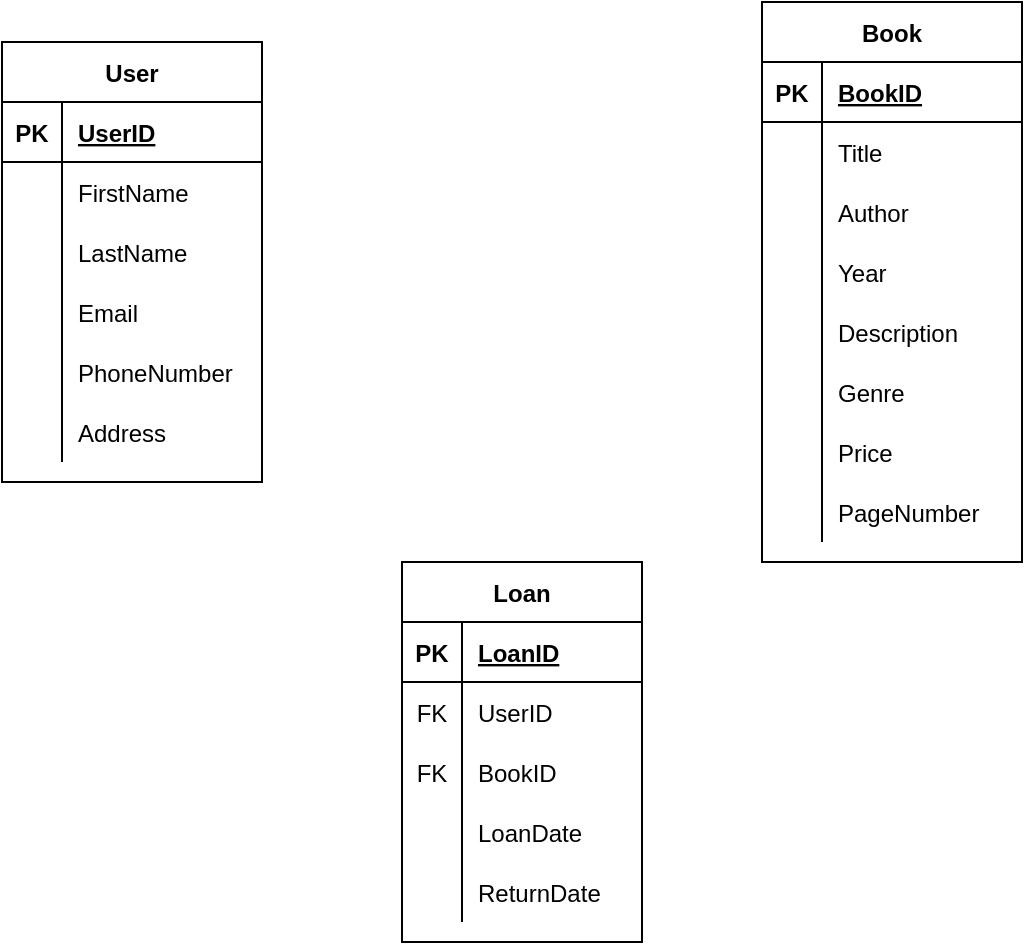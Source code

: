 <mxfile version="15.2.4" type="github">
  <diagram id="R2lEEEUBdFMjLlhIrx00" name="Page-1">
    <mxGraphModel dx="782" dy="738" grid="1" gridSize="10" guides="1" tooltips="1" connect="1" arrows="1" fold="1" page="1" pageScale="1" pageWidth="850" pageHeight="1100" math="0" shadow="0" extFonts="Permanent Marker^https://fonts.googleapis.com/css?family=Permanent+Marker">
      <root>
        <mxCell id="0" />
        <mxCell id="1" parent="0" />
        <mxCell id="rRM4tzhFzR8lKg1zkFQO-1" value="User" style="shape=table;startSize=30;container=1;collapsible=1;childLayout=tableLayout;fixedRows=1;rowLines=0;fontStyle=1;align=center;resizeLast=1;" vertex="1" parent="1">
          <mxGeometry x="30" y="50" width="130" height="220" as="geometry" />
        </mxCell>
        <mxCell id="rRM4tzhFzR8lKg1zkFQO-2" value="" style="shape=partialRectangle;collapsible=0;dropTarget=0;pointerEvents=0;fillColor=none;top=0;left=0;bottom=1;right=0;points=[[0,0.5],[1,0.5]];portConstraint=eastwest;" vertex="1" parent="rRM4tzhFzR8lKg1zkFQO-1">
          <mxGeometry y="30" width="130" height="30" as="geometry" />
        </mxCell>
        <mxCell id="rRM4tzhFzR8lKg1zkFQO-3" value="PK" style="shape=partialRectangle;connectable=0;fillColor=none;top=0;left=0;bottom=0;right=0;fontStyle=1;overflow=hidden;" vertex="1" parent="rRM4tzhFzR8lKg1zkFQO-2">
          <mxGeometry width="30" height="30" as="geometry" />
        </mxCell>
        <mxCell id="rRM4tzhFzR8lKg1zkFQO-4" value="UserID" style="shape=partialRectangle;connectable=0;fillColor=none;top=0;left=0;bottom=0;right=0;align=left;spacingLeft=6;fontStyle=5;overflow=hidden;" vertex="1" parent="rRM4tzhFzR8lKg1zkFQO-2">
          <mxGeometry x="30" width="100" height="30" as="geometry" />
        </mxCell>
        <mxCell id="rRM4tzhFzR8lKg1zkFQO-5" value="" style="shape=partialRectangle;collapsible=0;dropTarget=0;pointerEvents=0;fillColor=none;top=0;left=0;bottom=0;right=0;points=[[0,0.5],[1,0.5]];portConstraint=eastwest;" vertex="1" parent="rRM4tzhFzR8lKg1zkFQO-1">
          <mxGeometry y="60" width="130" height="30" as="geometry" />
        </mxCell>
        <mxCell id="rRM4tzhFzR8lKg1zkFQO-6" value="" style="shape=partialRectangle;connectable=0;fillColor=none;top=0;left=0;bottom=0;right=0;editable=1;overflow=hidden;" vertex="1" parent="rRM4tzhFzR8lKg1zkFQO-5">
          <mxGeometry width="30" height="30" as="geometry" />
        </mxCell>
        <mxCell id="rRM4tzhFzR8lKg1zkFQO-7" value="FirstName" style="shape=partialRectangle;connectable=0;fillColor=none;top=0;left=0;bottom=0;right=0;align=left;spacingLeft=6;overflow=hidden;" vertex="1" parent="rRM4tzhFzR8lKg1zkFQO-5">
          <mxGeometry x="30" width="100" height="30" as="geometry" />
        </mxCell>
        <mxCell id="rRM4tzhFzR8lKg1zkFQO-8" value="" style="shape=partialRectangle;collapsible=0;dropTarget=0;pointerEvents=0;fillColor=none;top=0;left=0;bottom=0;right=0;points=[[0,0.5],[1,0.5]];portConstraint=eastwest;" vertex="1" parent="rRM4tzhFzR8lKg1zkFQO-1">
          <mxGeometry y="90" width="130" height="30" as="geometry" />
        </mxCell>
        <mxCell id="rRM4tzhFzR8lKg1zkFQO-9" value="" style="shape=partialRectangle;connectable=0;fillColor=none;top=0;left=0;bottom=0;right=0;editable=1;overflow=hidden;" vertex="1" parent="rRM4tzhFzR8lKg1zkFQO-8">
          <mxGeometry width="30" height="30" as="geometry" />
        </mxCell>
        <mxCell id="rRM4tzhFzR8lKg1zkFQO-10" value="LastName" style="shape=partialRectangle;connectable=0;fillColor=none;top=0;left=0;bottom=0;right=0;align=left;spacingLeft=6;overflow=hidden;" vertex="1" parent="rRM4tzhFzR8lKg1zkFQO-8">
          <mxGeometry x="30" width="100" height="30" as="geometry" />
        </mxCell>
        <mxCell id="rRM4tzhFzR8lKg1zkFQO-11" value="" style="shape=partialRectangle;collapsible=0;dropTarget=0;pointerEvents=0;fillColor=none;top=0;left=0;bottom=0;right=0;points=[[0,0.5],[1,0.5]];portConstraint=eastwest;" vertex="1" parent="rRM4tzhFzR8lKg1zkFQO-1">
          <mxGeometry y="120" width="130" height="30" as="geometry" />
        </mxCell>
        <mxCell id="rRM4tzhFzR8lKg1zkFQO-12" value="" style="shape=partialRectangle;connectable=0;fillColor=none;top=0;left=0;bottom=0;right=0;editable=1;overflow=hidden;" vertex="1" parent="rRM4tzhFzR8lKg1zkFQO-11">
          <mxGeometry width="30" height="30" as="geometry" />
        </mxCell>
        <mxCell id="rRM4tzhFzR8lKg1zkFQO-13" value="Email" style="shape=partialRectangle;connectable=0;fillColor=none;top=0;left=0;bottom=0;right=0;align=left;spacingLeft=6;overflow=hidden;" vertex="1" parent="rRM4tzhFzR8lKg1zkFQO-11">
          <mxGeometry x="30" width="100" height="30" as="geometry" />
        </mxCell>
        <mxCell id="rRM4tzhFzR8lKg1zkFQO-14" style="shape=partialRectangle;collapsible=0;dropTarget=0;pointerEvents=0;fillColor=none;top=0;left=0;bottom=0;right=0;points=[[0,0.5],[1,0.5]];portConstraint=eastwest;" vertex="1" parent="rRM4tzhFzR8lKg1zkFQO-1">
          <mxGeometry y="150" width="130" height="30" as="geometry" />
        </mxCell>
        <mxCell id="rRM4tzhFzR8lKg1zkFQO-15" style="shape=partialRectangle;connectable=0;fillColor=none;top=0;left=0;bottom=0;right=0;editable=1;overflow=hidden;" vertex="1" parent="rRM4tzhFzR8lKg1zkFQO-14">
          <mxGeometry width="30" height="30" as="geometry" />
        </mxCell>
        <mxCell id="rRM4tzhFzR8lKg1zkFQO-16" value="PhoneNumber    " style="shape=partialRectangle;connectable=0;fillColor=none;top=0;left=0;bottom=0;right=0;align=left;spacingLeft=6;overflow=hidden;" vertex="1" parent="rRM4tzhFzR8lKg1zkFQO-14">
          <mxGeometry x="30" width="100" height="30" as="geometry" />
        </mxCell>
        <mxCell id="rRM4tzhFzR8lKg1zkFQO-17" style="shape=partialRectangle;collapsible=0;dropTarget=0;pointerEvents=0;fillColor=none;top=0;left=0;bottom=0;right=0;points=[[0,0.5],[1,0.5]];portConstraint=eastwest;" vertex="1" parent="rRM4tzhFzR8lKg1zkFQO-1">
          <mxGeometry y="180" width="130" height="30" as="geometry" />
        </mxCell>
        <mxCell id="rRM4tzhFzR8lKg1zkFQO-18" style="shape=partialRectangle;connectable=0;fillColor=none;top=0;left=0;bottom=0;right=0;editable=1;overflow=hidden;" vertex="1" parent="rRM4tzhFzR8lKg1zkFQO-17">
          <mxGeometry width="30" height="30" as="geometry" />
        </mxCell>
        <mxCell id="rRM4tzhFzR8lKg1zkFQO-19" value="Address" style="shape=partialRectangle;connectable=0;fillColor=none;top=0;left=0;bottom=0;right=0;align=left;spacingLeft=6;overflow=hidden;" vertex="1" parent="rRM4tzhFzR8lKg1zkFQO-17">
          <mxGeometry x="30" width="100" height="30" as="geometry" />
        </mxCell>
        <mxCell id="rRM4tzhFzR8lKg1zkFQO-20" value="Loan" style="shape=table;startSize=30;container=1;collapsible=1;childLayout=tableLayout;fixedRows=1;rowLines=0;fontStyle=1;align=center;resizeLast=1;" vertex="1" parent="1">
          <mxGeometry x="230" y="310" width="120" height="190" as="geometry" />
        </mxCell>
        <mxCell id="rRM4tzhFzR8lKg1zkFQO-21" value="" style="shape=partialRectangle;collapsible=0;dropTarget=0;pointerEvents=0;fillColor=none;top=0;left=0;bottom=1;right=0;points=[[0,0.5],[1,0.5]];portConstraint=eastwest;" vertex="1" parent="rRM4tzhFzR8lKg1zkFQO-20">
          <mxGeometry y="30" width="120" height="30" as="geometry" />
        </mxCell>
        <mxCell id="rRM4tzhFzR8lKg1zkFQO-22" value="PK" style="shape=partialRectangle;connectable=0;fillColor=none;top=0;left=0;bottom=0;right=0;fontStyle=1;overflow=hidden;" vertex="1" parent="rRM4tzhFzR8lKg1zkFQO-21">
          <mxGeometry width="30" height="30" as="geometry" />
        </mxCell>
        <mxCell id="rRM4tzhFzR8lKg1zkFQO-23" value="LoanID" style="shape=partialRectangle;connectable=0;fillColor=none;top=0;left=0;bottom=0;right=0;align=left;spacingLeft=6;fontStyle=5;overflow=hidden;" vertex="1" parent="rRM4tzhFzR8lKg1zkFQO-21">
          <mxGeometry x="30" width="90" height="30" as="geometry" />
        </mxCell>
        <mxCell id="rRM4tzhFzR8lKg1zkFQO-24" value="" style="shape=partialRectangle;collapsible=0;dropTarget=0;pointerEvents=0;fillColor=none;top=0;left=0;bottom=0;right=0;points=[[0,0.5],[1,0.5]];portConstraint=eastwest;" vertex="1" parent="rRM4tzhFzR8lKg1zkFQO-20">
          <mxGeometry y="60" width="120" height="30" as="geometry" />
        </mxCell>
        <mxCell id="rRM4tzhFzR8lKg1zkFQO-25" value="FK" style="shape=partialRectangle;connectable=0;fillColor=none;top=0;left=0;bottom=0;right=0;editable=1;overflow=hidden;" vertex="1" parent="rRM4tzhFzR8lKg1zkFQO-24">
          <mxGeometry width="30" height="30" as="geometry" />
        </mxCell>
        <mxCell id="rRM4tzhFzR8lKg1zkFQO-26" value="UserID" style="shape=partialRectangle;connectable=0;fillColor=none;top=0;left=0;bottom=0;right=0;align=left;spacingLeft=6;overflow=hidden;" vertex="1" parent="rRM4tzhFzR8lKg1zkFQO-24">
          <mxGeometry x="30" width="90" height="30" as="geometry" />
        </mxCell>
        <mxCell id="rRM4tzhFzR8lKg1zkFQO-27" value="" style="shape=partialRectangle;collapsible=0;dropTarget=0;pointerEvents=0;fillColor=none;top=0;left=0;bottom=0;right=0;points=[[0,0.5],[1,0.5]];portConstraint=eastwest;" vertex="1" parent="rRM4tzhFzR8lKg1zkFQO-20">
          <mxGeometry y="90" width="120" height="30" as="geometry" />
        </mxCell>
        <mxCell id="rRM4tzhFzR8lKg1zkFQO-28" value="FK" style="shape=partialRectangle;connectable=0;fillColor=none;top=0;left=0;bottom=0;right=0;editable=1;overflow=hidden;" vertex="1" parent="rRM4tzhFzR8lKg1zkFQO-27">
          <mxGeometry width="30" height="30" as="geometry" />
        </mxCell>
        <mxCell id="rRM4tzhFzR8lKg1zkFQO-29" value="BookID" style="shape=partialRectangle;connectable=0;fillColor=none;top=0;left=0;bottom=0;right=0;align=left;spacingLeft=6;overflow=hidden;" vertex="1" parent="rRM4tzhFzR8lKg1zkFQO-27">
          <mxGeometry x="30" width="90" height="30" as="geometry" />
        </mxCell>
        <mxCell id="rRM4tzhFzR8lKg1zkFQO-30" value="" style="shape=partialRectangle;collapsible=0;dropTarget=0;pointerEvents=0;fillColor=none;top=0;left=0;bottom=0;right=0;points=[[0,0.5],[1,0.5]];portConstraint=eastwest;" vertex="1" parent="rRM4tzhFzR8lKg1zkFQO-20">
          <mxGeometry y="120" width="120" height="30" as="geometry" />
        </mxCell>
        <mxCell id="rRM4tzhFzR8lKg1zkFQO-31" value="" style="shape=partialRectangle;connectable=0;fillColor=none;top=0;left=0;bottom=0;right=0;editable=1;overflow=hidden;" vertex="1" parent="rRM4tzhFzR8lKg1zkFQO-30">
          <mxGeometry width="30" height="30" as="geometry" />
        </mxCell>
        <mxCell id="rRM4tzhFzR8lKg1zkFQO-32" value="LoanDate" style="shape=partialRectangle;connectable=0;fillColor=none;top=0;left=0;bottom=0;right=0;align=left;spacingLeft=6;overflow=hidden;" vertex="1" parent="rRM4tzhFzR8lKg1zkFQO-30">
          <mxGeometry x="30" width="90" height="30" as="geometry" />
        </mxCell>
        <mxCell id="rRM4tzhFzR8lKg1zkFQO-33" style="shape=partialRectangle;collapsible=0;dropTarget=0;pointerEvents=0;fillColor=none;top=0;left=0;bottom=0;right=0;points=[[0,0.5],[1,0.5]];portConstraint=eastwest;" vertex="1" parent="rRM4tzhFzR8lKg1zkFQO-20">
          <mxGeometry y="150" width="120" height="30" as="geometry" />
        </mxCell>
        <mxCell id="rRM4tzhFzR8lKg1zkFQO-34" style="shape=partialRectangle;connectable=0;fillColor=none;top=0;left=0;bottom=0;right=0;editable=1;overflow=hidden;" vertex="1" parent="rRM4tzhFzR8lKg1zkFQO-33">
          <mxGeometry width="30" height="30" as="geometry" />
        </mxCell>
        <mxCell id="rRM4tzhFzR8lKg1zkFQO-35" value="ReturnDate" style="shape=partialRectangle;connectable=0;fillColor=none;top=0;left=0;bottom=0;right=0;align=left;spacingLeft=6;overflow=hidden;" vertex="1" parent="rRM4tzhFzR8lKg1zkFQO-33">
          <mxGeometry x="30" width="90" height="30" as="geometry" />
        </mxCell>
        <mxCell id="rRM4tzhFzR8lKg1zkFQO-36" value="Book" style="shape=table;startSize=30;container=1;collapsible=1;childLayout=tableLayout;fixedRows=1;rowLines=0;fontStyle=1;align=center;resizeLast=1;" vertex="1" parent="1">
          <mxGeometry x="410" y="30" width="130" height="280" as="geometry" />
        </mxCell>
        <mxCell id="rRM4tzhFzR8lKg1zkFQO-37" value="" style="shape=partialRectangle;collapsible=0;dropTarget=0;pointerEvents=0;fillColor=none;top=0;left=0;bottom=1;right=0;points=[[0,0.5],[1,0.5]];portConstraint=eastwest;" vertex="1" parent="rRM4tzhFzR8lKg1zkFQO-36">
          <mxGeometry y="30" width="130" height="30" as="geometry" />
        </mxCell>
        <mxCell id="rRM4tzhFzR8lKg1zkFQO-38" value="PK" style="shape=partialRectangle;connectable=0;fillColor=none;top=0;left=0;bottom=0;right=0;fontStyle=1;overflow=hidden;" vertex="1" parent="rRM4tzhFzR8lKg1zkFQO-37">
          <mxGeometry width="30" height="30" as="geometry" />
        </mxCell>
        <mxCell id="rRM4tzhFzR8lKg1zkFQO-39" value="BookID" style="shape=partialRectangle;connectable=0;fillColor=none;top=0;left=0;bottom=0;right=0;align=left;spacingLeft=6;fontStyle=5;overflow=hidden;" vertex="1" parent="rRM4tzhFzR8lKg1zkFQO-37">
          <mxGeometry x="30" width="100" height="30" as="geometry" />
        </mxCell>
        <mxCell id="rRM4tzhFzR8lKg1zkFQO-40" value="" style="shape=partialRectangle;collapsible=0;dropTarget=0;pointerEvents=0;fillColor=none;top=0;left=0;bottom=0;right=0;points=[[0,0.5],[1,0.5]];portConstraint=eastwest;" vertex="1" parent="rRM4tzhFzR8lKg1zkFQO-36">
          <mxGeometry y="60" width="130" height="30" as="geometry" />
        </mxCell>
        <mxCell id="rRM4tzhFzR8lKg1zkFQO-41" value="" style="shape=partialRectangle;connectable=0;fillColor=none;top=0;left=0;bottom=0;right=0;editable=1;overflow=hidden;" vertex="1" parent="rRM4tzhFzR8lKg1zkFQO-40">
          <mxGeometry width="30" height="30" as="geometry" />
        </mxCell>
        <mxCell id="rRM4tzhFzR8lKg1zkFQO-42" value="Title" style="shape=partialRectangle;connectable=0;fillColor=none;top=0;left=0;bottom=0;right=0;align=left;spacingLeft=6;overflow=hidden;" vertex="1" parent="rRM4tzhFzR8lKg1zkFQO-40">
          <mxGeometry x="30" width="100" height="30" as="geometry" />
        </mxCell>
        <mxCell id="rRM4tzhFzR8lKg1zkFQO-43" value="" style="shape=partialRectangle;collapsible=0;dropTarget=0;pointerEvents=0;fillColor=none;top=0;left=0;bottom=0;right=0;points=[[0,0.5],[1,0.5]];portConstraint=eastwest;" vertex="1" parent="rRM4tzhFzR8lKg1zkFQO-36">
          <mxGeometry y="90" width="130" height="30" as="geometry" />
        </mxCell>
        <mxCell id="rRM4tzhFzR8lKg1zkFQO-44" value="" style="shape=partialRectangle;connectable=0;fillColor=none;top=0;left=0;bottom=0;right=0;editable=1;overflow=hidden;" vertex="1" parent="rRM4tzhFzR8lKg1zkFQO-43">
          <mxGeometry width="30" height="30" as="geometry" />
        </mxCell>
        <mxCell id="rRM4tzhFzR8lKg1zkFQO-45" value="Author" style="shape=partialRectangle;connectable=0;fillColor=none;top=0;left=0;bottom=0;right=0;align=left;spacingLeft=6;overflow=hidden;" vertex="1" parent="rRM4tzhFzR8lKg1zkFQO-43">
          <mxGeometry x="30" width="100" height="30" as="geometry" />
        </mxCell>
        <mxCell id="rRM4tzhFzR8lKg1zkFQO-46" value="" style="shape=partialRectangle;collapsible=0;dropTarget=0;pointerEvents=0;fillColor=none;top=0;left=0;bottom=0;right=0;points=[[0,0.5],[1,0.5]];portConstraint=eastwest;" vertex="1" parent="rRM4tzhFzR8lKg1zkFQO-36">
          <mxGeometry y="120" width="130" height="30" as="geometry" />
        </mxCell>
        <mxCell id="rRM4tzhFzR8lKg1zkFQO-47" value="" style="shape=partialRectangle;connectable=0;fillColor=none;top=0;left=0;bottom=0;right=0;editable=1;overflow=hidden;" vertex="1" parent="rRM4tzhFzR8lKg1zkFQO-46">
          <mxGeometry width="30" height="30" as="geometry" />
        </mxCell>
        <mxCell id="rRM4tzhFzR8lKg1zkFQO-48" value="Year" style="shape=partialRectangle;connectable=0;fillColor=none;top=0;left=0;bottom=0;right=0;align=left;spacingLeft=6;overflow=hidden;" vertex="1" parent="rRM4tzhFzR8lKg1zkFQO-46">
          <mxGeometry x="30" width="100" height="30" as="geometry" />
        </mxCell>
        <mxCell id="rRM4tzhFzR8lKg1zkFQO-49" style="shape=partialRectangle;collapsible=0;dropTarget=0;pointerEvents=0;fillColor=none;top=0;left=0;bottom=0;right=0;points=[[0,0.5],[1,0.5]];portConstraint=eastwest;" vertex="1" parent="rRM4tzhFzR8lKg1zkFQO-36">
          <mxGeometry y="150" width="130" height="30" as="geometry" />
        </mxCell>
        <mxCell id="rRM4tzhFzR8lKg1zkFQO-50" style="shape=partialRectangle;connectable=0;fillColor=none;top=0;left=0;bottom=0;right=0;editable=1;overflow=hidden;" vertex="1" parent="rRM4tzhFzR8lKg1zkFQO-49">
          <mxGeometry width="30" height="30" as="geometry" />
        </mxCell>
        <mxCell id="rRM4tzhFzR8lKg1zkFQO-51" value="Description    " style="shape=partialRectangle;connectable=0;fillColor=none;top=0;left=0;bottom=0;right=0;align=left;spacingLeft=6;overflow=hidden;" vertex="1" parent="rRM4tzhFzR8lKg1zkFQO-49">
          <mxGeometry x="30" width="100" height="30" as="geometry" />
        </mxCell>
        <mxCell id="rRM4tzhFzR8lKg1zkFQO-52" style="shape=partialRectangle;collapsible=0;dropTarget=0;pointerEvents=0;fillColor=none;top=0;left=0;bottom=0;right=0;points=[[0,0.5],[1,0.5]];portConstraint=eastwest;" vertex="1" parent="rRM4tzhFzR8lKg1zkFQO-36">
          <mxGeometry y="180" width="130" height="30" as="geometry" />
        </mxCell>
        <mxCell id="rRM4tzhFzR8lKg1zkFQO-53" style="shape=partialRectangle;connectable=0;fillColor=none;top=0;left=0;bottom=0;right=0;editable=1;overflow=hidden;" vertex="1" parent="rRM4tzhFzR8lKg1zkFQO-52">
          <mxGeometry width="30" height="30" as="geometry" />
        </mxCell>
        <mxCell id="rRM4tzhFzR8lKg1zkFQO-54" value="Genre" style="shape=partialRectangle;connectable=0;fillColor=none;top=0;left=0;bottom=0;right=0;align=left;spacingLeft=6;overflow=hidden;" vertex="1" parent="rRM4tzhFzR8lKg1zkFQO-52">
          <mxGeometry x="30" width="100" height="30" as="geometry" />
        </mxCell>
        <mxCell id="rRM4tzhFzR8lKg1zkFQO-55" style="shape=partialRectangle;collapsible=0;dropTarget=0;pointerEvents=0;fillColor=none;top=0;left=0;bottom=0;right=0;points=[[0,0.5],[1,0.5]];portConstraint=eastwest;" vertex="1" parent="rRM4tzhFzR8lKg1zkFQO-36">
          <mxGeometry y="210" width="130" height="30" as="geometry" />
        </mxCell>
        <mxCell id="rRM4tzhFzR8lKg1zkFQO-56" style="shape=partialRectangle;connectable=0;fillColor=none;top=0;left=0;bottom=0;right=0;editable=1;overflow=hidden;" vertex="1" parent="rRM4tzhFzR8lKg1zkFQO-55">
          <mxGeometry width="30" height="30" as="geometry" />
        </mxCell>
        <mxCell id="rRM4tzhFzR8lKg1zkFQO-57" value="Price" style="shape=partialRectangle;connectable=0;fillColor=none;top=0;left=0;bottom=0;right=0;align=left;spacingLeft=6;overflow=hidden;" vertex="1" parent="rRM4tzhFzR8lKg1zkFQO-55">
          <mxGeometry x="30" width="100" height="30" as="geometry" />
        </mxCell>
        <mxCell id="rRM4tzhFzR8lKg1zkFQO-58" style="shape=partialRectangle;collapsible=0;dropTarget=0;pointerEvents=0;fillColor=none;top=0;left=0;bottom=0;right=0;points=[[0,0.5],[1,0.5]];portConstraint=eastwest;" vertex="1" parent="rRM4tzhFzR8lKg1zkFQO-36">
          <mxGeometry y="240" width="130" height="30" as="geometry" />
        </mxCell>
        <mxCell id="rRM4tzhFzR8lKg1zkFQO-59" style="shape=partialRectangle;connectable=0;fillColor=none;top=0;left=0;bottom=0;right=0;editable=1;overflow=hidden;" vertex="1" parent="rRM4tzhFzR8lKg1zkFQO-58">
          <mxGeometry width="30" height="30" as="geometry" />
        </mxCell>
        <mxCell id="rRM4tzhFzR8lKg1zkFQO-60" value="PageNumber" style="shape=partialRectangle;connectable=0;fillColor=none;top=0;left=0;bottom=0;right=0;align=left;spacingLeft=6;overflow=hidden;" vertex="1" parent="rRM4tzhFzR8lKg1zkFQO-58">
          <mxGeometry x="30" width="100" height="30" as="geometry" />
        </mxCell>
      </root>
    </mxGraphModel>
  </diagram>
</mxfile>

